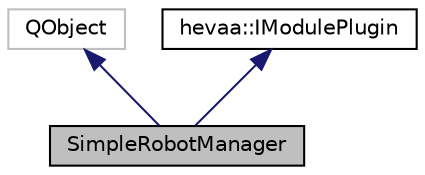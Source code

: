 digraph "SimpleRobotManager"
{
 // LATEX_PDF_SIZE
  edge [fontname="Helvetica",fontsize="10",labelfontname="Helvetica",labelfontsize="10"];
  node [fontname="Helvetica",fontsize="10",shape=record];
  Node1 [label="SimpleRobotManager",height=0.2,width=0.4,color="black", fillcolor="grey75", style="filled", fontcolor="black",tooltip="Менеджер простого торгового робота"];
  Node2 -> Node1 [dir="back",color="midnightblue",fontsize="10",style="solid",fontname="Helvetica"];
  Node2 [label="QObject",height=0.2,width=0.4,color="grey75", fillcolor="white", style="filled",tooltip=" "];
  Node3 -> Node1 [dir="back",color="midnightblue",fontsize="10",style="solid",fontname="Helvetica"];
  Node3 [label="hevaa::IModulePlugin",height=0.2,width=0.4,color="black", fillcolor="white", style="filled",URL="$classhevaa_1_1_i_module_plugin.html",tooltip=" "];
}
